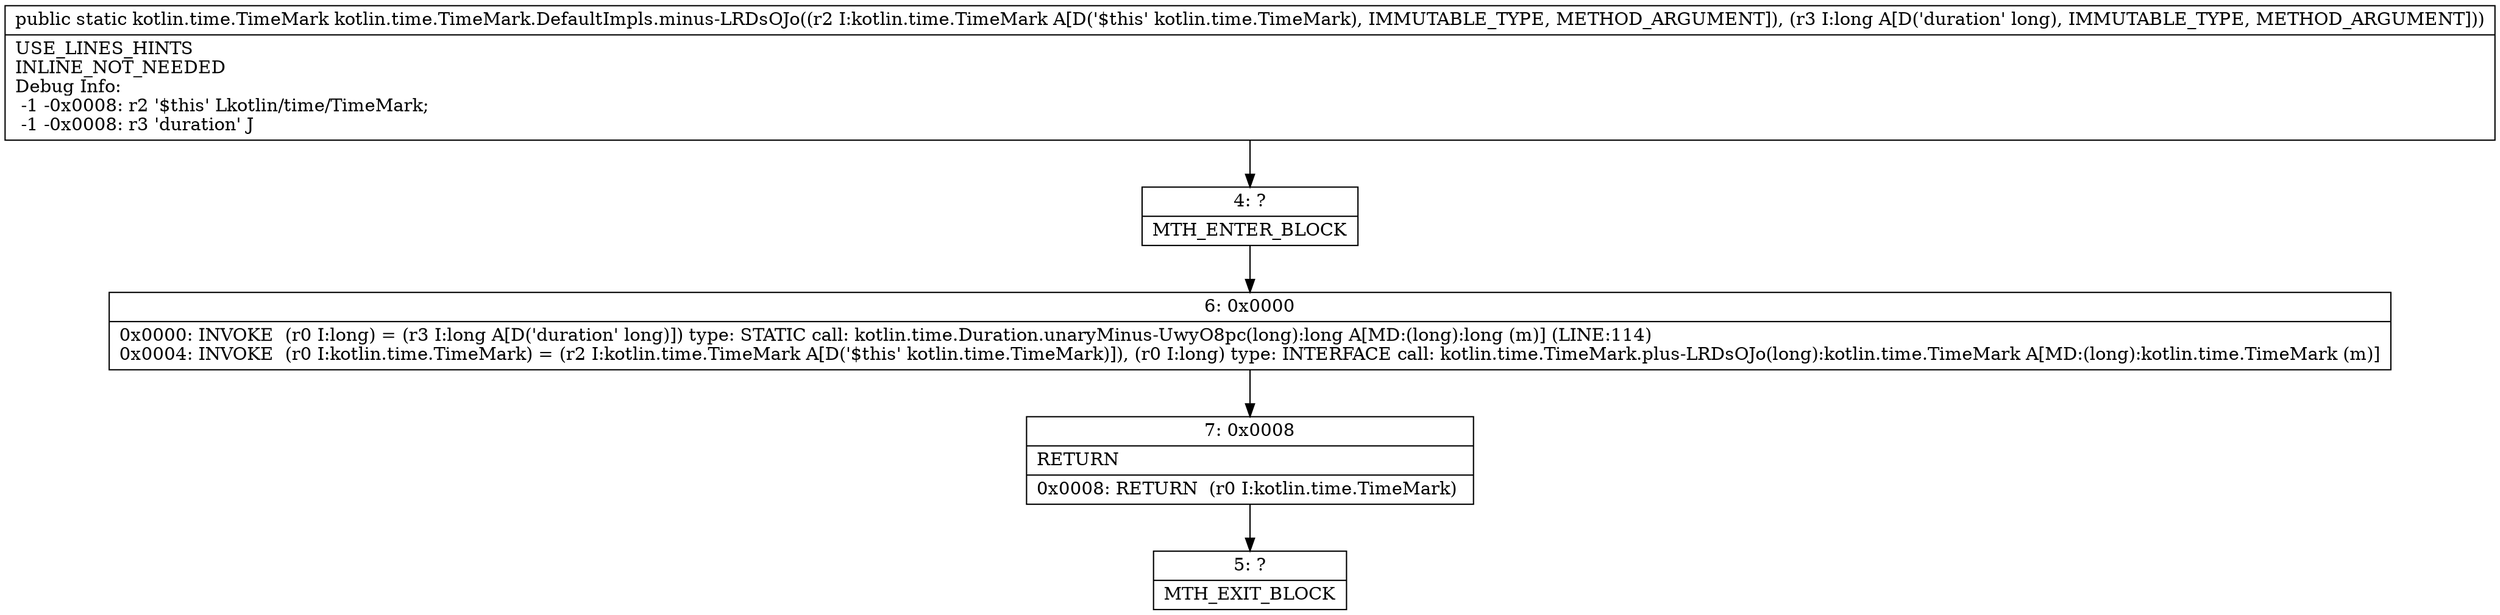 digraph "CFG forkotlin.time.TimeMark.DefaultImpls.minus\-LRDsOJo(Lkotlin\/time\/TimeMark;J)Lkotlin\/time\/TimeMark;" {
Node_4 [shape=record,label="{4\:\ ?|MTH_ENTER_BLOCK\l}"];
Node_6 [shape=record,label="{6\:\ 0x0000|0x0000: INVOKE  (r0 I:long) = (r3 I:long A[D('duration' long)]) type: STATIC call: kotlin.time.Duration.unaryMinus\-UwyO8pc(long):long A[MD:(long):long (m)] (LINE:114)\l0x0004: INVOKE  (r0 I:kotlin.time.TimeMark) = (r2 I:kotlin.time.TimeMark A[D('$this' kotlin.time.TimeMark)]), (r0 I:long) type: INTERFACE call: kotlin.time.TimeMark.plus\-LRDsOJo(long):kotlin.time.TimeMark A[MD:(long):kotlin.time.TimeMark (m)]\l}"];
Node_7 [shape=record,label="{7\:\ 0x0008|RETURN\l|0x0008: RETURN  (r0 I:kotlin.time.TimeMark) \l}"];
Node_5 [shape=record,label="{5\:\ ?|MTH_EXIT_BLOCK\l}"];
MethodNode[shape=record,label="{public static kotlin.time.TimeMark kotlin.time.TimeMark.DefaultImpls.minus\-LRDsOJo((r2 I:kotlin.time.TimeMark A[D('$this' kotlin.time.TimeMark), IMMUTABLE_TYPE, METHOD_ARGUMENT]), (r3 I:long A[D('duration' long), IMMUTABLE_TYPE, METHOD_ARGUMENT]))  | USE_LINES_HINTS\lINLINE_NOT_NEEDED\lDebug Info:\l  \-1 \-0x0008: r2 '$this' Lkotlin\/time\/TimeMark;\l  \-1 \-0x0008: r3 'duration' J\l}"];
MethodNode -> Node_4;Node_4 -> Node_6;
Node_6 -> Node_7;
Node_7 -> Node_5;
}

